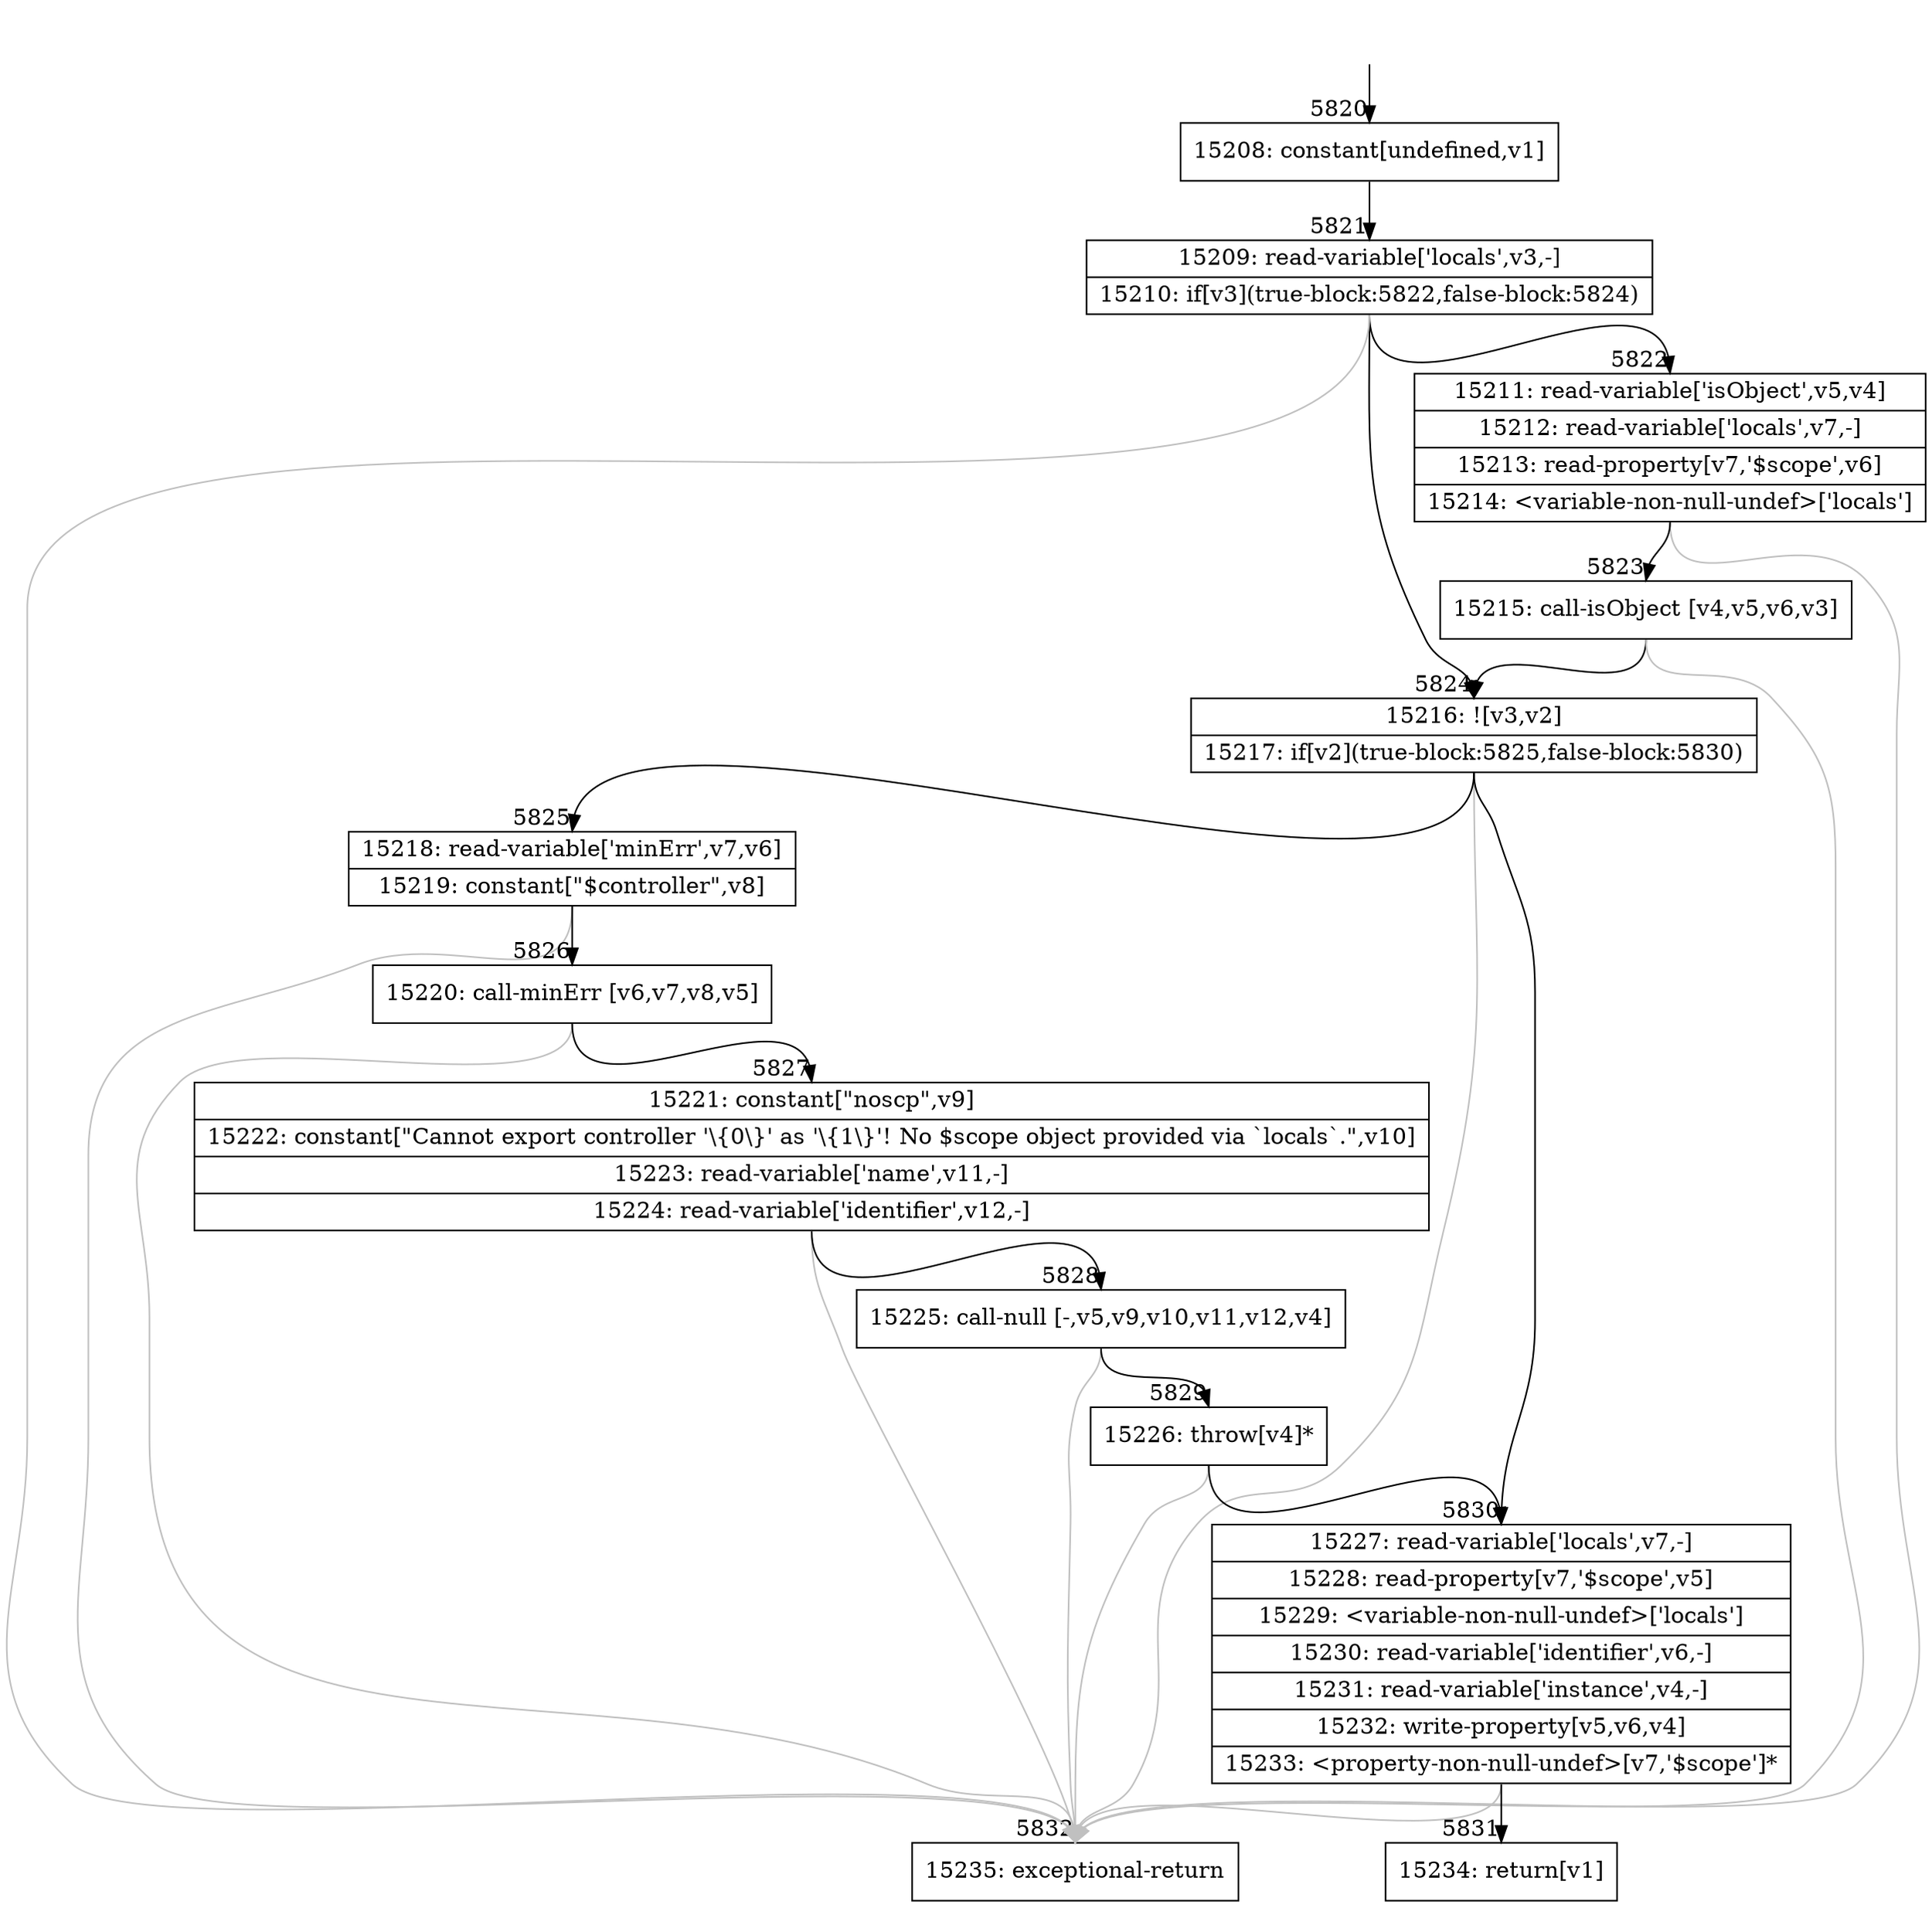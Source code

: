 digraph {
rankdir="TD"
BB_entry427[shape=none,label=""];
BB_entry427 -> BB5820 [tailport=s, headport=n, headlabel="    5820"]
BB5820 [shape=record label="{15208: constant[undefined,v1]}" ] 
BB5820 -> BB5821 [tailport=s, headport=n, headlabel="      5821"]
BB5821 [shape=record label="{15209: read-variable['locals',v3,-]|15210: if[v3](true-block:5822,false-block:5824)}" ] 
BB5821 -> BB5824 [tailport=s, headport=n, headlabel="      5824"]
BB5821 -> BB5822 [tailport=s, headport=n, headlabel="      5822"]
BB5821 -> BB5832 [tailport=s, headport=n, color=gray, headlabel="      5832"]
BB5822 [shape=record label="{15211: read-variable['isObject',v5,v4]|15212: read-variable['locals',v7,-]|15213: read-property[v7,'$scope',v6]|15214: \<variable-non-null-undef\>['locals']}" ] 
BB5822 -> BB5823 [tailport=s, headport=n, headlabel="      5823"]
BB5822 -> BB5832 [tailport=s, headport=n, color=gray]
BB5823 [shape=record label="{15215: call-isObject [v4,v5,v6,v3]}" ] 
BB5823 -> BB5824 [tailport=s, headport=n]
BB5823 -> BB5832 [tailport=s, headport=n, color=gray]
BB5824 [shape=record label="{15216: ![v3,v2]|15217: if[v2](true-block:5825,false-block:5830)}" ] 
BB5824 -> BB5825 [tailport=s, headport=n, headlabel="      5825"]
BB5824 -> BB5830 [tailport=s, headport=n, headlabel="      5830"]
BB5824 -> BB5832 [tailport=s, headport=n, color=gray]
BB5825 [shape=record label="{15218: read-variable['minErr',v7,v6]|15219: constant[\"$controller\",v8]}" ] 
BB5825 -> BB5826 [tailport=s, headport=n, headlabel="      5826"]
BB5825 -> BB5832 [tailport=s, headport=n, color=gray]
BB5826 [shape=record label="{15220: call-minErr [v6,v7,v8,v5]}" ] 
BB5826 -> BB5827 [tailport=s, headport=n, headlabel="      5827"]
BB5826 -> BB5832 [tailport=s, headport=n, color=gray]
BB5827 [shape=record label="{15221: constant[\"noscp\",v9]|15222: constant[\"Cannot export controller '\\\{0\\\}' as '\\\{1\\\}'! No $scope object provided via `locals`.\",v10]|15223: read-variable['name',v11,-]|15224: read-variable['identifier',v12,-]}" ] 
BB5827 -> BB5828 [tailport=s, headport=n, headlabel="      5828"]
BB5827 -> BB5832 [tailport=s, headport=n, color=gray]
BB5828 [shape=record label="{15225: call-null [-,v5,v9,v10,v11,v12,v4]}" ] 
BB5828 -> BB5829 [tailport=s, headport=n, headlabel="      5829"]
BB5828 -> BB5832 [tailport=s, headport=n, color=gray]
BB5829 [shape=record label="{15226: throw[v4]*}" ] 
BB5829 -> BB5830 [tailport=s, headport=n]
BB5829 -> BB5832 [tailport=s, headport=n, color=gray]
BB5830 [shape=record label="{15227: read-variable['locals',v7,-]|15228: read-property[v7,'$scope',v5]|15229: \<variable-non-null-undef\>['locals']|15230: read-variable['identifier',v6,-]|15231: read-variable['instance',v4,-]|15232: write-property[v5,v6,v4]|15233: \<property-non-null-undef\>[v7,'$scope']*}" ] 
BB5830 -> BB5831 [tailport=s, headport=n, headlabel="      5831"]
BB5830 -> BB5832 [tailport=s, headport=n, color=gray]
BB5831 [shape=record label="{15234: return[v1]}" ] 
BB5832 [shape=record label="{15235: exceptional-return}" ] 
//#$~ 9032
}
